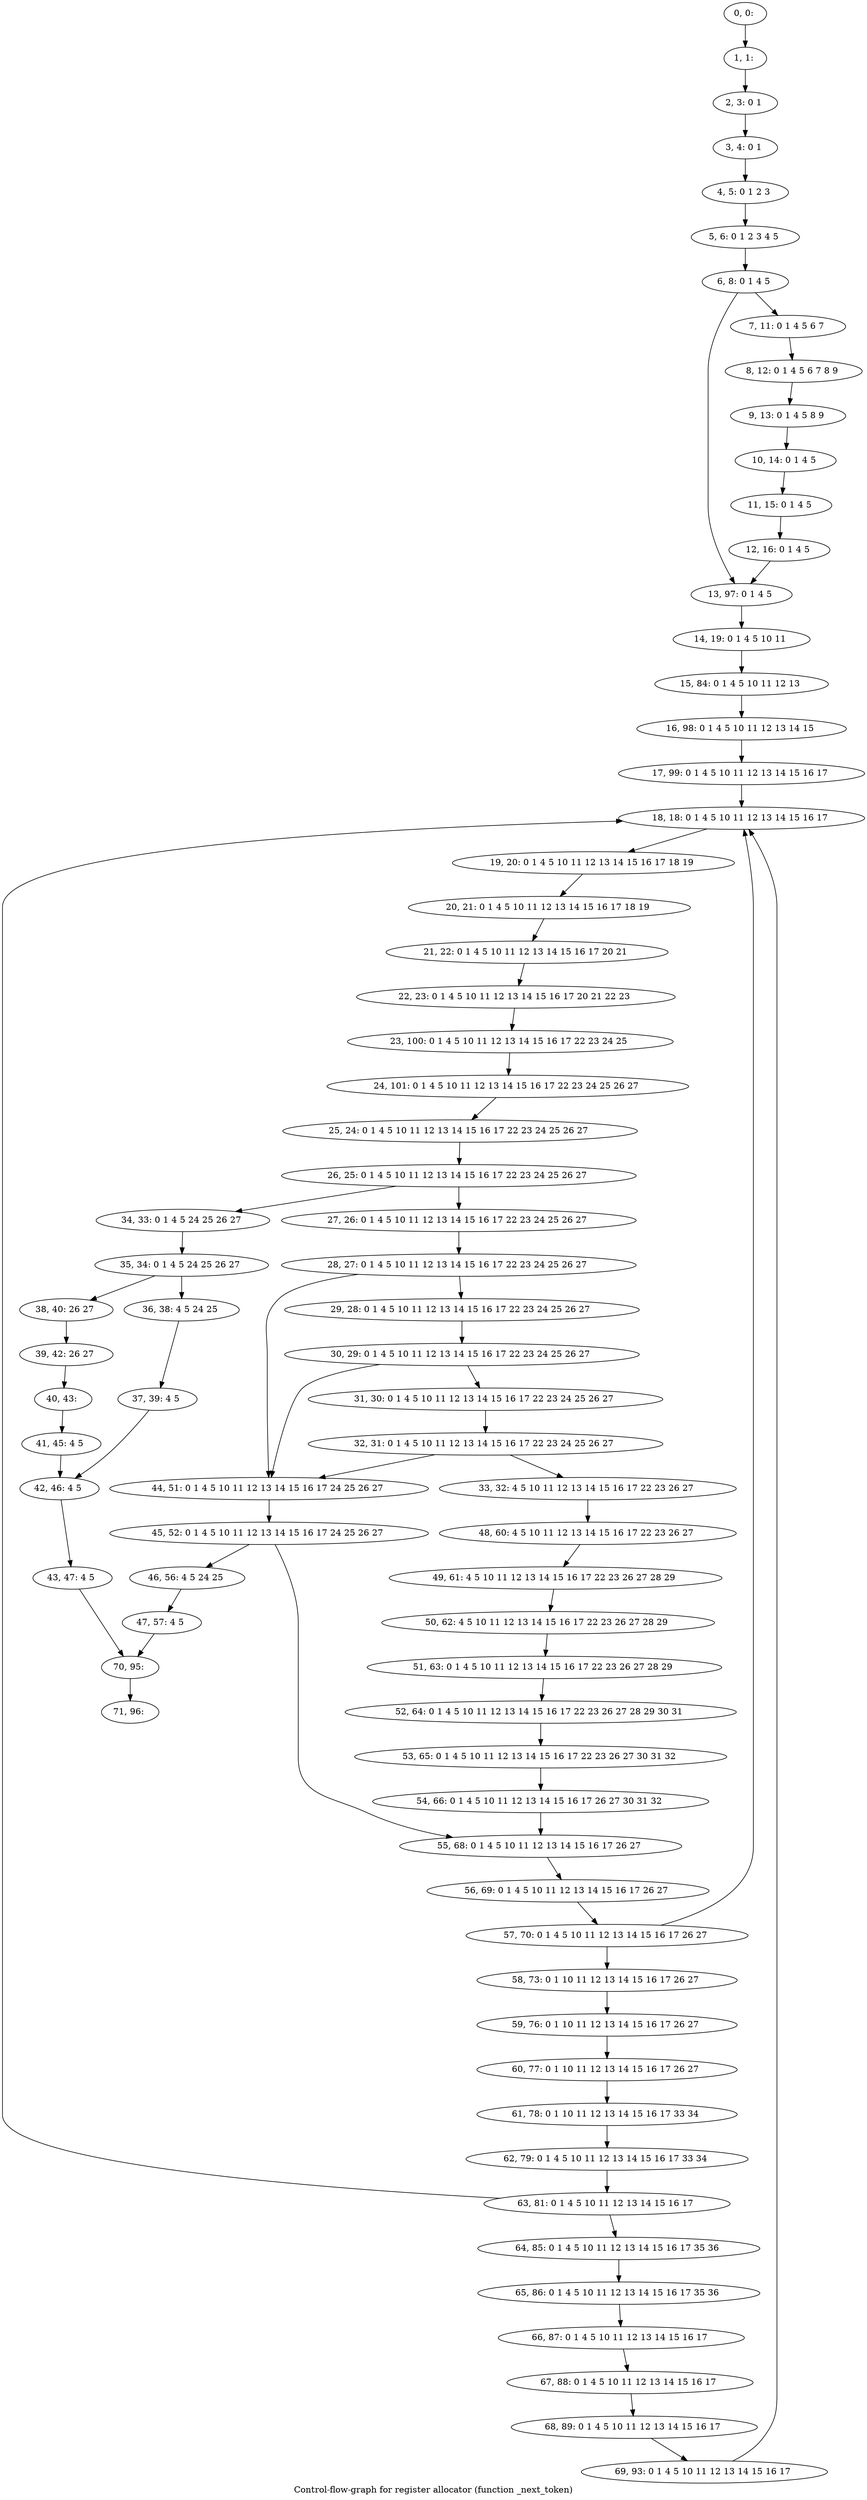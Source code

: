 digraph G {
graph [label="Control-flow-graph for register allocator (function _next_token)"]
0[label="0, 0: "];
1[label="1, 1: "];
2[label="2, 3: 0 1 "];
3[label="3, 4: 0 1 "];
4[label="4, 5: 0 1 2 3 "];
5[label="5, 6: 0 1 2 3 4 5 "];
6[label="6, 8: 0 1 4 5 "];
7[label="7, 11: 0 1 4 5 6 7 "];
8[label="8, 12: 0 1 4 5 6 7 8 9 "];
9[label="9, 13: 0 1 4 5 8 9 "];
10[label="10, 14: 0 1 4 5 "];
11[label="11, 15: 0 1 4 5 "];
12[label="12, 16: 0 1 4 5 "];
13[label="13, 97: 0 1 4 5 "];
14[label="14, 19: 0 1 4 5 10 11 "];
15[label="15, 84: 0 1 4 5 10 11 12 13 "];
16[label="16, 98: 0 1 4 5 10 11 12 13 14 15 "];
17[label="17, 99: 0 1 4 5 10 11 12 13 14 15 16 17 "];
18[label="18, 18: 0 1 4 5 10 11 12 13 14 15 16 17 "];
19[label="19, 20: 0 1 4 5 10 11 12 13 14 15 16 17 18 19 "];
20[label="20, 21: 0 1 4 5 10 11 12 13 14 15 16 17 18 19 "];
21[label="21, 22: 0 1 4 5 10 11 12 13 14 15 16 17 20 21 "];
22[label="22, 23: 0 1 4 5 10 11 12 13 14 15 16 17 20 21 22 23 "];
23[label="23, 100: 0 1 4 5 10 11 12 13 14 15 16 17 22 23 24 25 "];
24[label="24, 101: 0 1 4 5 10 11 12 13 14 15 16 17 22 23 24 25 26 27 "];
25[label="25, 24: 0 1 4 5 10 11 12 13 14 15 16 17 22 23 24 25 26 27 "];
26[label="26, 25: 0 1 4 5 10 11 12 13 14 15 16 17 22 23 24 25 26 27 "];
27[label="27, 26: 0 1 4 5 10 11 12 13 14 15 16 17 22 23 24 25 26 27 "];
28[label="28, 27: 0 1 4 5 10 11 12 13 14 15 16 17 22 23 24 25 26 27 "];
29[label="29, 28: 0 1 4 5 10 11 12 13 14 15 16 17 22 23 24 25 26 27 "];
30[label="30, 29: 0 1 4 5 10 11 12 13 14 15 16 17 22 23 24 25 26 27 "];
31[label="31, 30: 0 1 4 5 10 11 12 13 14 15 16 17 22 23 24 25 26 27 "];
32[label="32, 31: 0 1 4 5 10 11 12 13 14 15 16 17 22 23 24 25 26 27 "];
33[label="33, 32: 4 5 10 11 12 13 14 15 16 17 22 23 26 27 "];
34[label="34, 33: 0 1 4 5 24 25 26 27 "];
35[label="35, 34: 0 1 4 5 24 25 26 27 "];
36[label="36, 38: 4 5 24 25 "];
37[label="37, 39: 4 5 "];
38[label="38, 40: 26 27 "];
39[label="39, 42: 26 27 "];
40[label="40, 43: "];
41[label="41, 45: 4 5 "];
42[label="42, 46: 4 5 "];
43[label="43, 47: 4 5 "];
44[label="44, 51: 0 1 4 5 10 11 12 13 14 15 16 17 24 25 26 27 "];
45[label="45, 52: 0 1 4 5 10 11 12 13 14 15 16 17 24 25 26 27 "];
46[label="46, 56: 4 5 24 25 "];
47[label="47, 57: 4 5 "];
48[label="48, 60: 4 5 10 11 12 13 14 15 16 17 22 23 26 27 "];
49[label="49, 61: 4 5 10 11 12 13 14 15 16 17 22 23 26 27 28 29 "];
50[label="50, 62: 4 5 10 11 12 13 14 15 16 17 22 23 26 27 28 29 "];
51[label="51, 63: 0 1 4 5 10 11 12 13 14 15 16 17 22 23 26 27 28 29 "];
52[label="52, 64: 0 1 4 5 10 11 12 13 14 15 16 17 22 23 26 27 28 29 30 31 "];
53[label="53, 65: 0 1 4 5 10 11 12 13 14 15 16 17 22 23 26 27 30 31 32 "];
54[label="54, 66: 0 1 4 5 10 11 12 13 14 15 16 17 26 27 30 31 32 "];
55[label="55, 68: 0 1 4 5 10 11 12 13 14 15 16 17 26 27 "];
56[label="56, 69: 0 1 4 5 10 11 12 13 14 15 16 17 26 27 "];
57[label="57, 70: 0 1 4 5 10 11 12 13 14 15 16 17 26 27 "];
58[label="58, 73: 0 1 10 11 12 13 14 15 16 17 26 27 "];
59[label="59, 76: 0 1 10 11 12 13 14 15 16 17 26 27 "];
60[label="60, 77: 0 1 10 11 12 13 14 15 16 17 26 27 "];
61[label="61, 78: 0 1 10 11 12 13 14 15 16 17 33 34 "];
62[label="62, 79: 0 1 4 5 10 11 12 13 14 15 16 17 33 34 "];
63[label="63, 81: 0 1 4 5 10 11 12 13 14 15 16 17 "];
64[label="64, 85: 0 1 4 5 10 11 12 13 14 15 16 17 35 36 "];
65[label="65, 86: 0 1 4 5 10 11 12 13 14 15 16 17 35 36 "];
66[label="66, 87: 0 1 4 5 10 11 12 13 14 15 16 17 "];
67[label="67, 88: 0 1 4 5 10 11 12 13 14 15 16 17 "];
68[label="68, 89: 0 1 4 5 10 11 12 13 14 15 16 17 "];
69[label="69, 93: 0 1 4 5 10 11 12 13 14 15 16 17 "];
70[label="70, 95: "];
71[label="71, 96: "];
0->1 ;
1->2 ;
2->3 ;
3->4 ;
4->5 ;
5->6 ;
6->7 ;
6->13 ;
7->8 ;
8->9 ;
9->10 ;
10->11 ;
11->12 ;
12->13 ;
13->14 ;
14->15 ;
15->16 ;
16->17 ;
17->18 ;
18->19 ;
19->20 ;
20->21 ;
21->22 ;
22->23 ;
23->24 ;
24->25 ;
25->26 ;
26->27 ;
26->34 ;
27->28 ;
28->29 ;
28->44 ;
29->30 ;
30->31 ;
30->44 ;
31->32 ;
32->33 ;
32->44 ;
33->48 ;
34->35 ;
35->36 ;
35->38 ;
36->37 ;
37->42 ;
38->39 ;
39->40 ;
40->41 ;
41->42 ;
42->43 ;
43->70 ;
44->45 ;
45->46 ;
45->55 ;
46->47 ;
47->70 ;
48->49 ;
49->50 ;
50->51 ;
51->52 ;
52->53 ;
53->54 ;
54->55 ;
55->56 ;
56->57 ;
57->58 ;
57->18 ;
58->59 ;
59->60 ;
60->61 ;
61->62 ;
62->63 ;
63->64 ;
63->18 ;
64->65 ;
65->66 ;
66->67 ;
67->68 ;
68->69 ;
69->18 ;
70->71 ;
}
